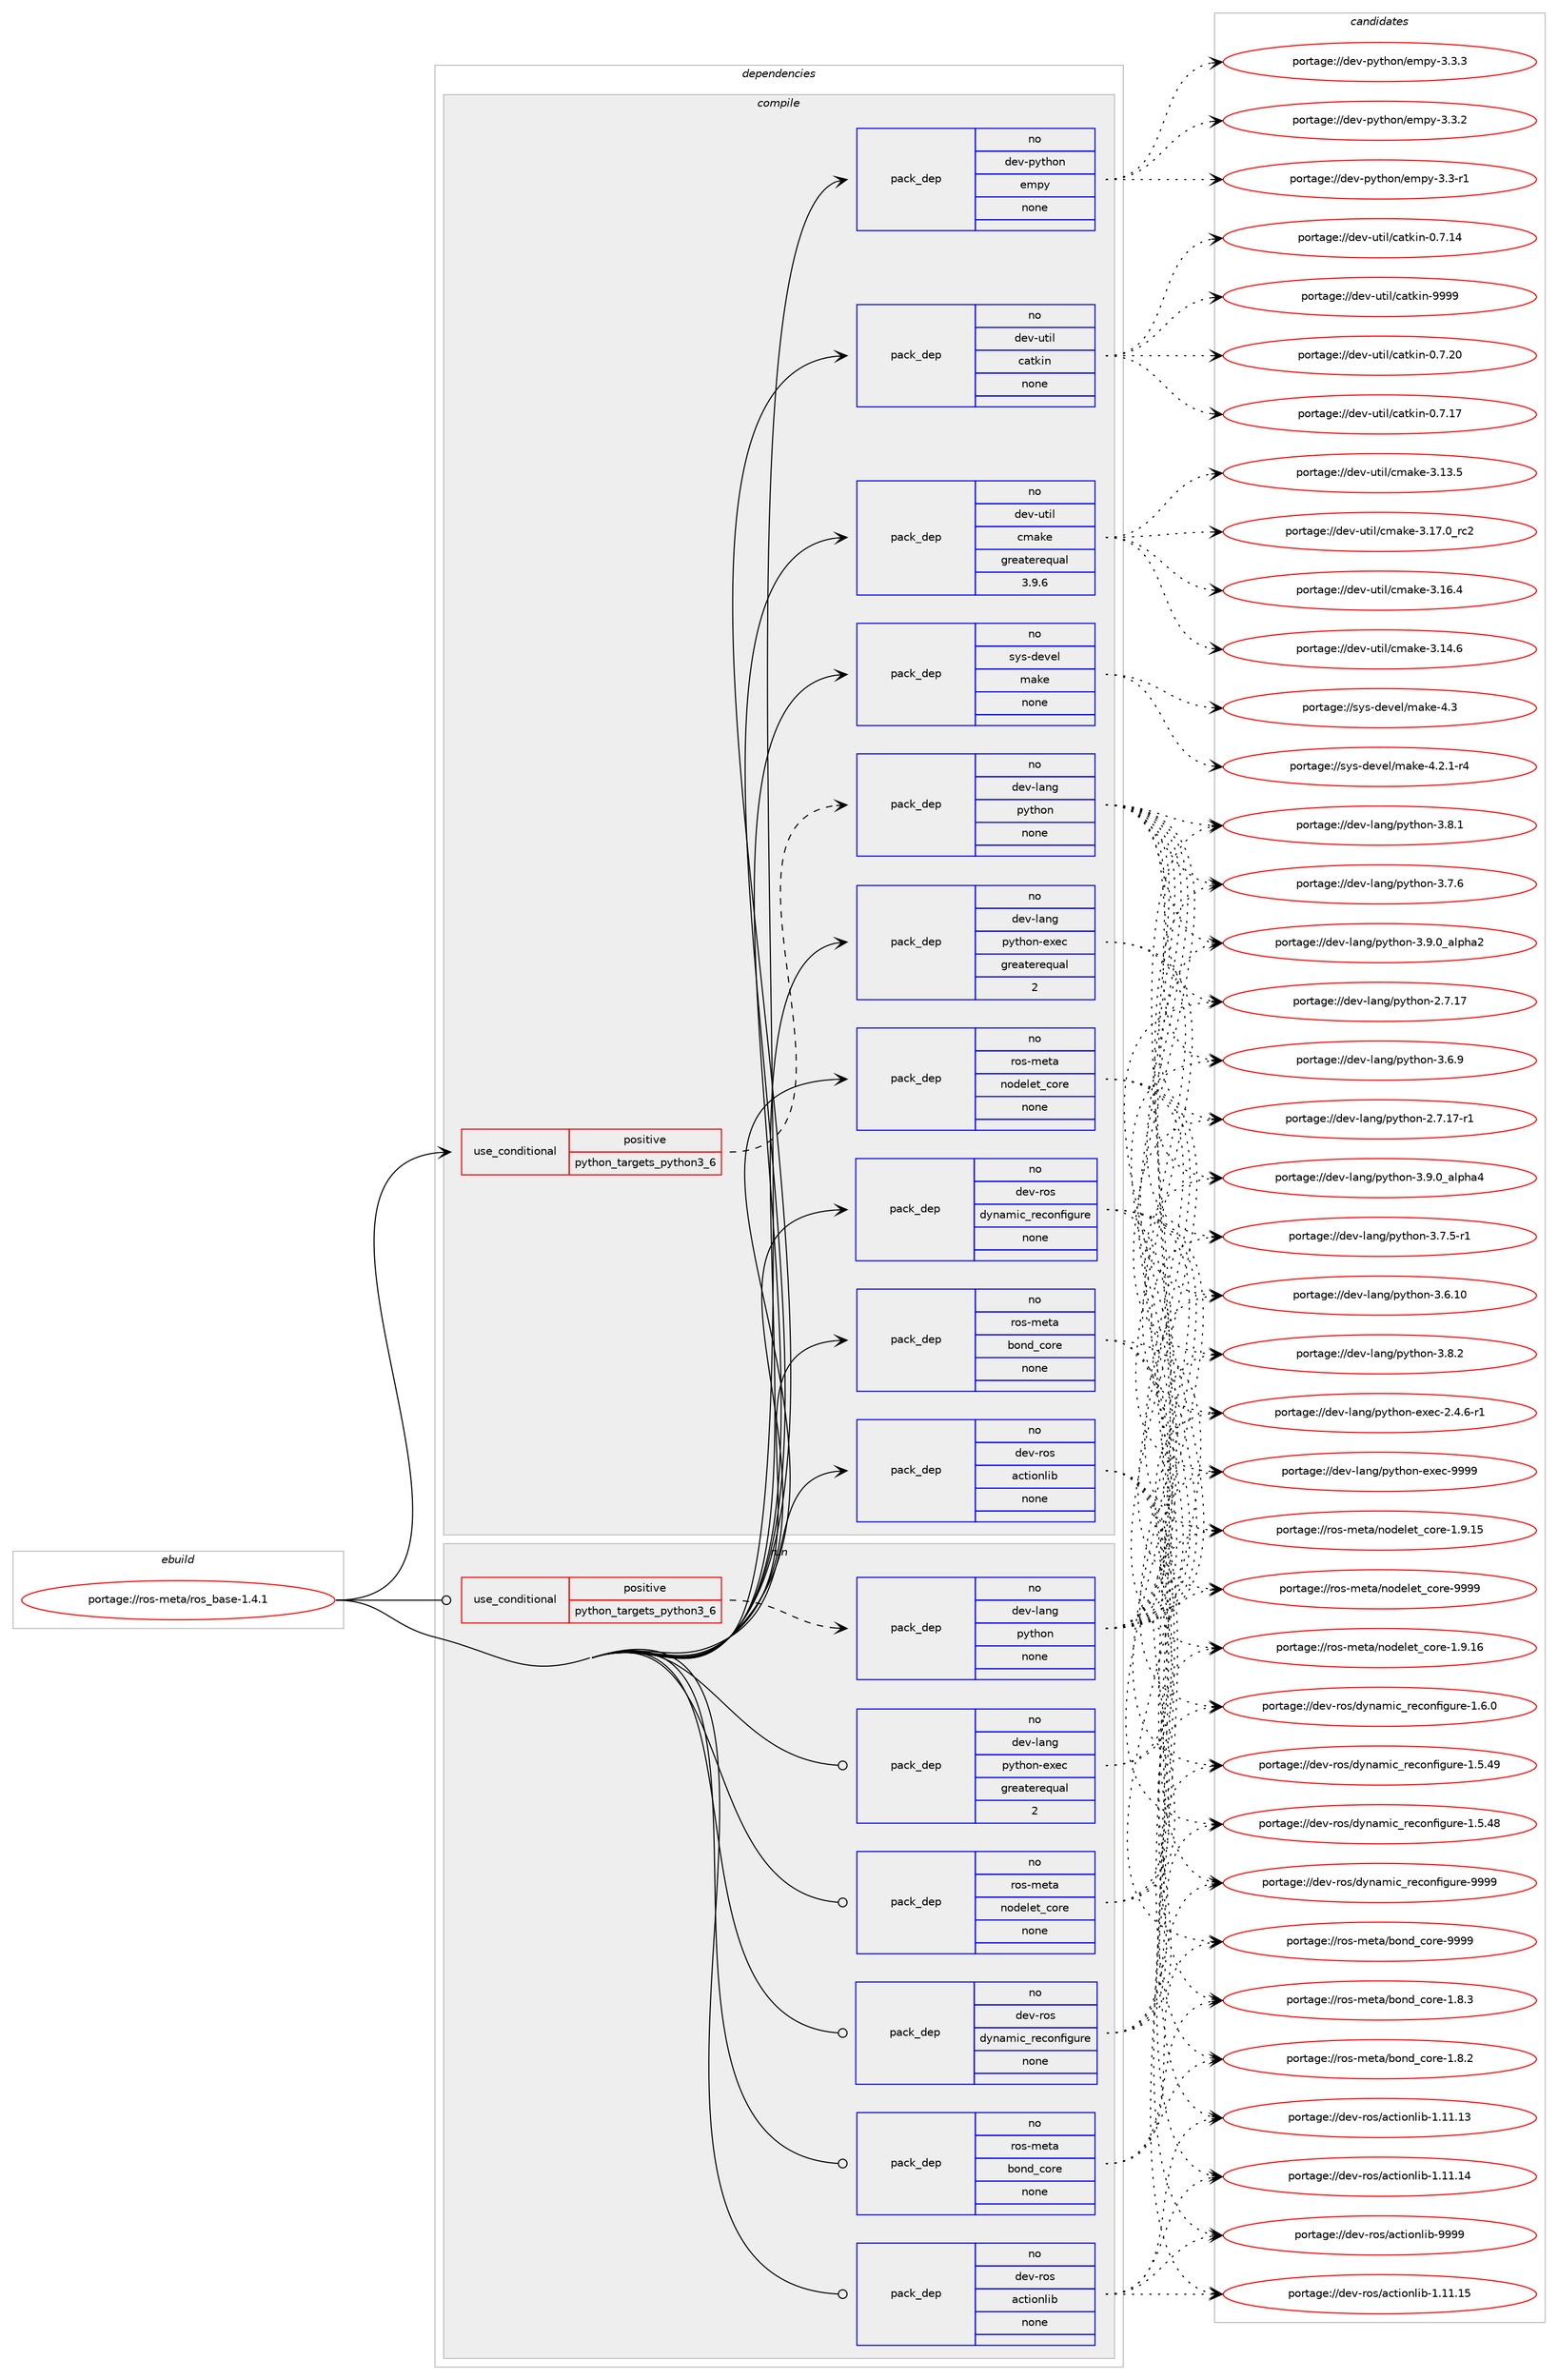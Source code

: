 digraph prolog {

# *************
# Graph options
# *************

newrank=true;
concentrate=true;
compound=true;
graph [rankdir=LR,fontname=Helvetica,fontsize=10,ranksep=1.5];#, ranksep=2.5, nodesep=0.2];
edge  [arrowhead=vee];
node  [fontname=Helvetica,fontsize=10];

# **********
# The ebuild
# **********

subgraph cluster_leftcol {
color=gray;
rank=same;
label=<<i>ebuild</i>>;
id [label="portage://ros-meta/ros_base-1.4.1", color=red, width=4, href="../ros-meta/ros_base-1.4.1.svg"];
}

# ****************
# The dependencies
# ****************

subgraph cluster_midcol {
color=gray;
label=<<i>dependencies</i>>;
subgraph cluster_compile {
fillcolor="#eeeeee";
style=filled;
label=<<i>compile</i>>;
subgraph cond11882 {
dependency59848 [label=<<TABLE BORDER="0" CELLBORDER="1" CELLSPACING="0" CELLPADDING="4"><TR><TD ROWSPAN="3" CELLPADDING="10">use_conditional</TD></TR><TR><TD>positive</TD></TR><TR><TD>python_targets_python3_6</TD></TR></TABLE>>, shape=none, color=red];
subgraph pack46708 {
dependency59849 [label=<<TABLE BORDER="0" CELLBORDER="1" CELLSPACING="0" CELLPADDING="4" WIDTH="220"><TR><TD ROWSPAN="6" CELLPADDING="30">pack_dep</TD></TR><TR><TD WIDTH="110">no</TD></TR><TR><TD>dev-lang</TD></TR><TR><TD>python</TD></TR><TR><TD>none</TD></TR><TR><TD></TD></TR></TABLE>>, shape=none, color=blue];
}
dependency59848:e -> dependency59849:w [weight=20,style="dashed",arrowhead="vee"];
}
id:e -> dependency59848:w [weight=20,style="solid",arrowhead="vee"];
subgraph pack46709 {
dependency59850 [label=<<TABLE BORDER="0" CELLBORDER="1" CELLSPACING="0" CELLPADDING="4" WIDTH="220"><TR><TD ROWSPAN="6" CELLPADDING="30">pack_dep</TD></TR><TR><TD WIDTH="110">no</TD></TR><TR><TD>dev-lang</TD></TR><TR><TD>python-exec</TD></TR><TR><TD>greaterequal</TD></TR><TR><TD>2</TD></TR></TABLE>>, shape=none, color=blue];
}
id:e -> dependency59850:w [weight=20,style="solid",arrowhead="vee"];
subgraph pack46710 {
dependency59851 [label=<<TABLE BORDER="0" CELLBORDER="1" CELLSPACING="0" CELLPADDING="4" WIDTH="220"><TR><TD ROWSPAN="6" CELLPADDING="30">pack_dep</TD></TR><TR><TD WIDTH="110">no</TD></TR><TR><TD>dev-python</TD></TR><TR><TD>empy</TD></TR><TR><TD>none</TD></TR><TR><TD></TD></TR></TABLE>>, shape=none, color=blue];
}
id:e -> dependency59851:w [weight=20,style="solid",arrowhead="vee"];
subgraph pack46711 {
dependency59852 [label=<<TABLE BORDER="0" CELLBORDER="1" CELLSPACING="0" CELLPADDING="4" WIDTH="220"><TR><TD ROWSPAN="6" CELLPADDING="30">pack_dep</TD></TR><TR><TD WIDTH="110">no</TD></TR><TR><TD>dev-ros</TD></TR><TR><TD>actionlib</TD></TR><TR><TD>none</TD></TR><TR><TD></TD></TR></TABLE>>, shape=none, color=blue];
}
id:e -> dependency59852:w [weight=20,style="solid",arrowhead="vee"];
subgraph pack46712 {
dependency59853 [label=<<TABLE BORDER="0" CELLBORDER="1" CELLSPACING="0" CELLPADDING="4" WIDTH="220"><TR><TD ROWSPAN="6" CELLPADDING="30">pack_dep</TD></TR><TR><TD WIDTH="110">no</TD></TR><TR><TD>dev-ros</TD></TR><TR><TD>dynamic_reconfigure</TD></TR><TR><TD>none</TD></TR><TR><TD></TD></TR></TABLE>>, shape=none, color=blue];
}
id:e -> dependency59853:w [weight=20,style="solid",arrowhead="vee"];
subgraph pack46713 {
dependency59854 [label=<<TABLE BORDER="0" CELLBORDER="1" CELLSPACING="0" CELLPADDING="4" WIDTH="220"><TR><TD ROWSPAN="6" CELLPADDING="30">pack_dep</TD></TR><TR><TD WIDTH="110">no</TD></TR><TR><TD>dev-util</TD></TR><TR><TD>catkin</TD></TR><TR><TD>none</TD></TR><TR><TD></TD></TR></TABLE>>, shape=none, color=blue];
}
id:e -> dependency59854:w [weight=20,style="solid",arrowhead="vee"];
subgraph pack46714 {
dependency59855 [label=<<TABLE BORDER="0" CELLBORDER="1" CELLSPACING="0" CELLPADDING="4" WIDTH="220"><TR><TD ROWSPAN="6" CELLPADDING="30">pack_dep</TD></TR><TR><TD WIDTH="110">no</TD></TR><TR><TD>dev-util</TD></TR><TR><TD>cmake</TD></TR><TR><TD>greaterequal</TD></TR><TR><TD>3.9.6</TD></TR></TABLE>>, shape=none, color=blue];
}
id:e -> dependency59855:w [weight=20,style="solid",arrowhead="vee"];
subgraph pack46715 {
dependency59856 [label=<<TABLE BORDER="0" CELLBORDER="1" CELLSPACING="0" CELLPADDING="4" WIDTH="220"><TR><TD ROWSPAN="6" CELLPADDING="30">pack_dep</TD></TR><TR><TD WIDTH="110">no</TD></TR><TR><TD>ros-meta</TD></TR><TR><TD>bond_core</TD></TR><TR><TD>none</TD></TR><TR><TD></TD></TR></TABLE>>, shape=none, color=blue];
}
id:e -> dependency59856:w [weight=20,style="solid",arrowhead="vee"];
subgraph pack46716 {
dependency59857 [label=<<TABLE BORDER="0" CELLBORDER="1" CELLSPACING="0" CELLPADDING="4" WIDTH="220"><TR><TD ROWSPAN="6" CELLPADDING="30">pack_dep</TD></TR><TR><TD WIDTH="110">no</TD></TR><TR><TD>ros-meta</TD></TR><TR><TD>nodelet_core</TD></TR><TR><TD>none</TD></TR><TR><TD></TD></TR></TABLE>>, shape=none, color=blue];
}
id:e -> dependency59857:w [weight=20,style="solid",arrowhead="vee"];
subgraph pack46717 {
dependency59858 [label=<<TABLE BORDER="0" CELLBORDER="1" CELLSPACING="0" CELLPADDING="4" WIDTH="220"><TR><TD ROWSPAN="6" CELLPADDING="30">pack_dep</TD></TR><TR><TD WIDTH="110">no</TD></TR><TR><TD>sys-devel</TD></TR><TR><TD>make</TD></TR><TR><TD>none</TD></TR><TR><TD></TD></TR></TABLE>>, shape=none, color=blue];
}
id:e -> dependency59858:w [weight=20,style="solid",arrowhead="vee"];
}
subgraph cluster_compileandrun {
fillcolor="#eeeeee";
style=filled;
label=<<i>compile and run</i>>;
}
subgraph cluster_run {
fillcolor="#eeeeee";
style=filled;
label=<<i>run</i>>;
subgraph cond11883 {
dependency59859 [label=<<TABLE BORDER="0" CELLBORDER="1" CELLSPACING="0" CELLPADDING="4"><TR><TD ROWSPAN="3" CELLPADDING="10">use_conditional</TD></TR><TR><TD>positive</TD></TR><TR><TD>python_targets_python3_6</TD></TR></TABLE>>, shape=none, color=red];
subgraph pack46718 {
dependency59860 [label=<<TABLE BORDER="0" CELLBORDER="1" CELLSPACING="0" CELLPADDING="4" WIDTH="220"><TR><TD ROWSPAN="6" CELLPADDING="30">pack_dep</TD></TR><TR><TD WIDTH="110">no</TD></TR><TR><TD>dev-lang</TD></TR><TR><TD>python</TD></TR><TR><TD>none</TD></TR><TR><TD></TD></TR></TABLE>>, shape=none, color=blue];
}
dependency59859:e -> dependency59860:w [weight=20,style="dashed",arrowhead="vee"];
}
id:e -> dependency59859:w [weight=20,style="solid",arrowhead="odot"];
subgraph pack46719 {
dependency59861 [label=<<TABLE BORDER="0" CELLBORDER="1" CELLSPACING="0" CELLPADDING="4" WIDTH="220"><TR><TD ROWSPAN="6" CELLPADDING="30">pack_dep</TD></TR><TR><TD WIDTH="110">no</TD></TR><TR><TD>dev-lang</TD></TR><TR><TD>python-exec</TD></TR><TR><TD>greaterequal</TD></TR><TR><TD>2</TD></TR></TABLE>>, shape=none, color=blue];
}
id:e -> dependency59861:w [weight=20,style="solid",arrowhead="odot"];
subgraph pack46720 {
dependency59862 [label=<<TABLE BORDER="0" CELLBORDER="1" CELLSPACING="0" CELLPADDING="4" WIDTH="220"><TR><TD ROWSPAN="6" CELLPADDING="30">pack_dep</TD></TR><TR><TD WIDTH="110">no</TD></TR><TR><TD>dev-ros</TD></TR><TR><TD>actionlib</TD></TR><TR><TD>none</TD></TR><TR><TD></TD></TR></TABLE>>, shape=none, color=blue];
}
id:e -> dependency59862:w [weight=20,style="solid",arrowhead="odot"];
subgraph pack46721 {
dependency59863 [label=<<TABLE BORDER="0" CELLBORDER="1" CELLSPACING="0" CELLPADDING="4" WIDTH="220"><TR><TD ROWSPAN="6" CELLPADDING="30">pack_dep</TD></TR><TR><TD WIDTH="110">no</TD></TR><TR><TD>dev-ros</TD></TR><TR><TD>dynamic_reconfigure</TD></TR><TR><TD>none</TD></TR><TR><TD></TD></TR></TABLE>>, shape=none, color=blue];
}
id:e -> dependency59863:w [weight=20,style="solid",arrowhead="odot"];
subgraph pack46722 {
dependency59864 [label=<<TABLE BORDER="0" CELLBORDER="1" CELLSPACING="0" CELLPADDING="4" WIDTH="220"><TR><TD ROWSPAN="6" CELLPADDING="30">pack_dep</TD></TR><TR><TD WIDTH="110">no</TD></TR><TR><TD>ros-meta</TD></TR><TR><TD>bond_core</TD></TR><TR><TD>none</TD></TR><TR><TD></TD></TR></TABLE>>, shape=none, color=blue];
}
id:e -> dependency59864:w [weight=20,style="solid",arrowhead="odot"];
subgraph pack46723 {
dependency59865 [label=<<TABLE BORDER="0" CELLBORDER="1" CELLSPACING="0" CELLPADDING="4" WIDTH="220"><TR><TD ROWSPAN="6" CELLPADDING="30">pack_dep</TD></TR><TR><TD WIDTH="110">no</TD></TR><TR><TD>ros-meta</TD></TR><TR><TD>nodelet_core</TD></TR><TR><TD>none</TD></TR><TR><TD></TD></TR></TABLE>>, shape=none, color=blue];
}
id:e -> dependency59865:w [weight=20,style="solid",arrowhead="odot"];
}
}

# **************
# The candidates
# **************

subgraph cluster_choices {
rank=same;
color=gray;
label=<<i>candidates</i>>;

subgraph choice46708 {
color=black;
nodesep=1;
choice10010111845108971101034711212111610411111045514657464895971081121049752 [label="portage://dev-lang/python-3.9.0_alpha4", color=red, width=4,href="../dev-lang/python-3.9.0_alpha4.svg"];
choice10010111845108971101034711212111610411111045514657464895971081121049750 [label="portage://dev-lang/python-3.9.0_alpha2", color=red, width=4,href="../dev-lang/python-3.9.0_alpha2.svg"];
choice100101118451089711010347112121116104111110455146564650 [label="portage://dev-lang/python-3.8.2", color=red, width=4,href="../dev-lang/python-3.8.2.svg"];
choice100101118451089711010347112121116104111110455146564649 [label="portage://dev-lang/python-3.8.1", color=red, width=4,href="../dev-lang/python-3.8.1.svg"];
choice100101118451089711010347112121116104111110455146554654 [label="portage://dev-lang/python-3.7.6", color=red, width=4,href="../dev-lang/python-3.7.6.svg"];
choice1001011184510897110103471121211161041111104551465546534511449 [label="portage://dev-lang/python-3.7.5-r1", color=red, width=4,href="../dev-lang/python-3.7.5-r1.svg"];
choice100101118451089711010347112121116104111110455146544657 [label="portage://dev-lang/python-3.6.9", color=red, width=4,href="../dev-lang/python-3.6.9.svg"];
choice10010111845108971101034711212111610411111045514654464948 [label="portage://dev-lang/python-3.6.10", color=red, width=4,href="../dev-lang/python-3.6.10.svg"];
choice100101118451089711010347112121116104111110455046554649554511449 [label="portage://dev-lang/python-2.7.17-r1", color=red, width=4,href="../dev-lang/python-2.7.17-r1.svg"];
choice10010111845108971101034711212111610411111045504655464955 [label="portage://dev-lang/python-2.7.17", color=red, width=4,href="../dev-lang/python-2.7.17.svg"];
dependency59849:e -> choice10010111845108971101034711212111610411111045514657464895971081121049752:w [style=dotted,weight="100"];
dependency59849:e -> choice10010111845108971101034711212111610411111045514657464895971081121049750:w [style=dotted,weight="100"];
dependency59849:e -> choice100101118451089711010347112121116104111110455146564650:w [style=dotted,weight="100"];
dependency59849:e -> choice100101118451089711010347112121116104111110455146564649:w [style=dotted,weight="100"];
dependency59849:e -> choice100101118451089711010347112121116104111110455146554654:w [style=dotted,weight="100"];
dependency59849:e -> choice1001011184510897110103471121211161041111104551465546534511449:w [style=dotted,weight="100"];
dependency59849:e -> choice100101118451089711010347112121116104111110455146544657:w [style=dotted,weight="100"];
dependency59849:e -> choice10010111845108971101034711212111610411111045514654464948:w [style=dotted,weight="100"];
dependency59849:e -> choice100101118451089711010347112121116104111110455046554649554511449:w [style=dotted,weight="100"];
dependency59849:e -> choice10010111845108971101034711212111610411111045504655464955:w [style=dotted,weight="100"];
}
subgraph choice46709 {
color=black;
nodesep=1;
choice10010111845108971101034711212111610411111045101120101994557575757 [label="portage://dev-lang/python-exec-9999", color=red, width=4,href="../dev-lang/python-exec-9999.svg"];
choice10010111845108971101034711212111610411111045101120101994550465246544511449 [label="portage://dev-lang/python-exec-2.4.6-r1", color=red, width=4,href="../dev-lang/python-exec-2.4.6-r1.svg"];
dependency59850:e -> choice10010111845108971101034711212111610411111045101120101994557575757:w [style=dotted,weight="100"];
dependency59850:e -> choice10010111845108971101034711212111610411111045101120101994550465246544511449:w [style=dotted,weight="100"];
}
subgraph choice46710 {
color=black;
nodesep=1;
choice1001011184511212111610411111047101109112121455146514651 [label="portage://dev-python/empy-3.3.3", color=red, width=4,href="../dev-python/empy-3.3.3.svg"];
choice1001011184511212111610411111047101109112121455146514650 [label="portage://dev-python/empy-3.3.2", color=red, width=4,href="../dev-python/empy-3.3.2.svg"];
choice1001011184511212111610411111047101109112121455146514511449 [label="portage://dev-python/empy-3.3-r1", color=red, width=4,href="../dev-python/empy-3.3-r1.svg"];
dependency59851:e -> choice1001011184511212111610411111047101109112121455146514651:w [style=dotted,weight="100"];
dependency59851:e -> choice1001011184511212111610411111047101109112121455146514650:w [style=dotted,weight="100"];
dependency59851:e -> choice1001011184511212111610411111047101109112121455146514511449:w [style=dotted,weight="100"];
}
subgraph choice46711 {
color=black;
nodesep=1;
choice10010111845114111115479799116105111110108105984557575757 [label="portage://dev-ros/actionlib-9999", color=red, width=4,href="../dev-ros/actionlib-9999.svg"];
choice10010111845114111115479799116105111110108105984549464949464953 [label="portage://dev-ros/actionlib-1.11.15", color=red, width=4,href="../dev-ros/actionlib-1.11.15.svg"];
choice10010111845114111115479799116105111110108105984549464949464952 [label="portage://dev-ros/actionlib-1.11.14", color=red, width=4,href="../dev-ros/actionlib-1.11.14.svg"];
choice10010111845114111115479799116105111110108105984549464949464951 [label="portage://dev-ros/actionlib-1.11.13", color=red, width=4,href="../dev-ros/actionlib-1.11.13.svg"];
dependency59852:e -> choice10010111845114111115479799116105111110108105984557575757:w [style=dotted,weight="100"];
dependency59852:e -> choice10010111845114111115479799116105111110108105984549464949464953:w [style=dotted,weight="100"];
dependency59852:e -> choice10010111845114111115479799116105111110108105984549464949464952:w [style=dotted,weight="100"];
dependency59852:e -> choice10010111845114111115479799116105111110108105984549464949464951:w [style=dotted,weight="100"];
}
subgraph choice46712 {
color=black;
nodesep=1;
choice1001011184511411111547100121110971091059995114101991111101021051031171141014557575757 [label="portage://dev-ros/dynamic_reconfigure-9999", color=red, width=4,href="../dev-ros/dynamic_reconfigure-9999.svg"];
choice100101118451141111154710012111097109105999511410199111110102105103117114101454946544648 [label="portage://dev-ros/dynamic_reconfigure-1.6.0", color=red, width=4,href="../dev-ros/dynamic_reconfigure-1.6.0.svg"];
choice10010111845114111115471001211109710910599951141019911111010210510311711410145494653465257 [label="portage://dev-ros/dynamic_reconfigure-1.5.49", color=red, width=4,href="../dev-ros/dynamic_reconfigure-1.5.49.svg"];
choice10010111845114111115471001211109710910599951141019911111010210510311711410145494653465256 [label="portage://dev-ros/dynamic_reconfigure-1.5.48", color=red, width=4,href="../dev-ros/dynamic_reconfigure-1.5.48.svg"];
dependency59853:e -> choice1001011184511411111547100121110971091059995114101991111101021051031171141014557575757:w [style=dotted,weight="100"];
dependency59853:e -> choice100101118451141111154710012111097109105999511410199111110102105103117114101454946544648:w [style=dotted,weight="100"];
dependency59853:e -> choice10010111845114111115471001211109710910599951141019911111010210510311711410145494653465257:w [style=dotted,weight="100"];
dependency59853:e -> choice10010111845114111115471001211109710910599951141019911111010210510311711410145494653465256:w [style=dotted,weight="100"];
}
subgraph choice46713 {
color=black;
nodesep=1;
choice100101118451171161051084799971161071051104557575757 [label="portage://dev-util/catkin-9999", color=red, width=4,href="../dev-util/catkin-9999.svg"];
choice1001011184511711610510847999711610710511045484655465048 [label="portage://dev-util/catkin-0.7.20", color=red, width=4,href="../dev-util/catkin-0.7.20.svg"];
choice1001011184511711610510847999711610710511045484655464955 [label="portage://dev-util/catkin-0.7.17", color=red, width=4,href="../dev-util/catkin-0.7.17.svg"];
choice1001011184511711610510847999711610710511045484655464952 [label="portage://dev-util/catkin-0.7.14", color=red, width=4,href="../dev-util/catkin-0.7.14.svg"];
dependency59854:e -> choice100101118451171161051084799971161071051104557575757:w [style=dotted,weight="100"];
dependency59854:e -> choice1001011184511711610510847999711610710511045484655465048:w [style=dotted,weight="100"];
dependency59854:e -> choice1001011184511711610510847999711610710511045484655464955:w [style=dotted,weight="100"];
dependency59854:e -> choice1001011184511711610510847999711610710511045484655464952:w [style=dotted,weight="100"];
}
subgraph choice46714 {
color=black;
nodesep=1;
choice1001011184511711610510847991099710710145514649554648951149950 [label="portage://dev-util/cmake-3.17.0_rc2", color=red, width=4,href="../dev-util/cmake-3.17.0_rc2.svg"];
choice1001011184511711610510847991099710710145514649544652 [label="portage://dev-util/cmake-3.16.4", color=red, width=4,href="../dev-util/cmake-3.16.4.svg"];
choice1001011184511711610510847991099710710145514649524654 [label="portage://dev-util/cmake-3.14.6", color=red, width=4,href="../dev-util/cmake-3.14.6.svg"];
choice1001011184511711610510847991099710710145514649514653 [label="portage://dev-util/cmake-3.13.5", color=red, width=4,href="../dev-util/cmake-3.13.5.svg"];
dependency59855:e -> choice1001011184511711610510847991099710710145514649554648951149950:w [style=dotted,weight="100"];
dependency59855:e -> choice1001011184511711610510847991099710710145514649544652:w [style=dotted,weight="100"];
dependency59855:e -> choice1001011184511711610510847991099710710145514649524654:w [style=dotted,weight="100"];
dependency59855:e -> choice1001011184511711610510847991099710710145514649514653:w [style=dotted,weight="100"];
}
subgraph choice46715 {
color=black;
nodesep=1;
choice1141111154510910111697479811111010095991111141014557575757 [label="portage://ros-meta/bond_core-9999", color=red, width=4,href="../ros-meta/bond_core-9999.svg"];
choice114111115451091011169747981111101009599111114101454946564651 [label="portage://ros-meta/bond_core-1.8.3", color=red, width=4,href="../ros-meta/bond_core-1.8.3.svg"];
choice114111115451091011169747981111101009599111114101454946564650 [label="portage://ros-meta/bond_core-1.8.2", color=red, width=4,href="../ros-meta/bond_core-1.8.2.svg"];
dependency59856:e -> choice1141111154510910111697479811111010095991111141014557575757:w [style=dotted,weight="100"];
dependency59856:e -> choice114111115451091011169747981111101009599111114101454946564651:w [style=dotted,weight="100"];
dependency59856:e -> choice114111115451091011169747981111101009599111114101454946564650:w [style=dotted,weight="100"];
}
subgraph choice46716 {
color=black;
nodesep=1;
choice11411111545109101116974711011110010110810111695991111141014557575757 [label="portage://ros-meta/nodelet_core-9999", color=red, width=4,href="../ros-meta/nodelet_core-9999.svg"];
choice114111115451091011169747110111100101108101116959911111410145494657464954 [label="portage://ros-meta/nodelet_core-1.9.16", color=red, width=4,href="../ros-meta/nodelet_core-1.9.16.svg"];
choice114111115451091011169747110111100101108101116959911111410145494657464953 [label="portage://ros-meta/nodelet_core-1.9.15", color=red, width=4,href="../ros-meta/nodelet_core-1.9.15.svg"];
dependency59857:e -> choice11411111545109101116974711011110010110810111695991111141014557575757:w [style=dotted,weight="100"];
dependency59857:e -> choice114111115451091011169747110111100101108101116959911111410145494657464954:w [style=dotted,weight="100"];
dependency59857:e -> choice114111115451091011169747110111100101108101116959911111410145494657464953:w [style=dotted,weight="100"];
}
subgraph choice46717 {
color=black;
nodesep=1;
choice11512111545100101118101108471099710710145524651 [label="portage://sys-devel/make-4.3", color=red, width=4,href="../sys-devel/make-4.3.svg"];
choice1151211154510010111810110847109971071014552465046494511452 [label="portage://sys-devel/make-4.2.1-r4", color=red, width=4,href="../sys-devel/make-4.2.1-r4.svg"];
dependency59858:e -> choice11512111545100101118101108471099710710145524651:w [style=dotted,weight="100"];
dependency59858:e -> choice1151211154510010111810110847109971071014552465046494511452:w [style=dotted,weight="100"];
}
subgraph choice46718 {
color=black;
nodesep=1;
choice10010111845108971101034711212111610411111045514657464895971081121049752 [label="portage://dev-lang/python-3.9.0_alpha4", color=red, width=4,href="../dev-lang/python-3.9.0_alpha4.svg"];
choice10010111845108971101034711212111610411111045514657464895971081121049750 [label="portage://dev-lang/python-3.9.0_alpha2", color=red, width=4,href="../dev-lang/python-3.9.0_alpha2.svg"];
choice100101118451089711010347112121116104111110455146564650 [label="portage://dev-lang/python-3.8.2", color=red, width=4,href="../dev-lang/python-3.8.2.svg"];
choice100101118451089711010347112121116104111110455146564649 [label="portage://dev-lang/python-3.8.1", color=red, width=4,href="../dev-lang/python-3.8.1.svg"];
choice100101118451089711010347112121116104111110455146554654 [label="portage://dev-lang/python-3.7.6", color=red, width=4,href="../dev-lang/python-3.7.6.svg"];
choice1001011184510897110103471121211161041111104551465546534511449 [label="portage://dev-lang/python-3.7.5-r1", color=red, width=4,href="../dev-lang/python-3.7.5-r1.svg"];
choice100101118451089711010347112121116104111110455146544657 [label="portage://dev-lang/python-3.6.9", color=red, width=4,href="../dev-lang/python-3.6.9.svg"];
choice10010111845108971101034711212111610411111045514654464948 [label="portage://dev-lang/python-3.6.10", color=red, width=4,href="../dev-lang/python-3.6.10.svg"];
choice100101118451089711010347112121116104111110455046554649554511449 [label="portage://dev-lang/python-2.7.17-r1", color=red, width=4,href="../dev-lang/python-2.7.17-r1.svg"];
choice10010111845108971101034711212111610411111045504655464955 [label="portage://dev-lang/python-2.7.17", color=red, width=4,href="../dev-lang/python-2.7.17.svg"];
dependency59860:e -> choice10010111845108971101034711212111610411111045514657464895971081121049752:w [style=dotted,weight="100"];
dependency59860:e -> choice10010111845108971101034711212111610411111045514657464895971081121049750:w [style=dotted,weight="100"];
dependency59860:e -> choice100101118451089711010347112121116104111110455146564650:w [style=dotted,weight="100"];
dependency59860:e -> choice100101118451089711010347112121116104111110455146564649:w [style=dotted,weight="100"];
dependency59860:e -> choice100101118451089711010347112121116104111110455146554654:w [style=dotted,weight="100"];
dependency59860:e -> choice1001011184510897110103471121211161041111104551465546534511449:w [style=dotted,weight="100"];
dependency59860:e -> choice100101118451089711010347112121116104111110455146544657:w [style=dotted,weight="100"];
dependency59860:e -> choice10010111845108971101034711212111610411111045514654464948:w [style=dotted,weight="100"];
dependency59860:e -> choice100101118451089711010347112121116104111110455046554649554511449:w [style=dotted,weight="100"];
dependency59860:e -> choice10010111845108971101034711212111610411111045504655464955:w [style=dotted,weight="100"];
}
subgraph choice46719 {
color=black;
nodesep=1;
choice10010111845108971101034711212111610411111045101120101994557575757 [label="portage://dev-lang/python-exec-9999", color=red, width=4,href="../dev-lang/python-exec-9999.svg"];
choice10010111845108971101034711212111610411111045101120101994550465246544511449 [label="portage://dev-lang/python-exec-2.4.6-r1", color=red, width=4,href="../dev-lang/python-exec-2.4.6-r1.svg"];
dependency59861:e -> choice10010111845108971101034711212111610411111045101120101994557575757:w [style=dotted,weight="100"];
dependency59861:e -> choice10010111845108971101034711212111610411111045101120101994550465246544511449:w [style=dotted,weight="100"];
}
subgraph choice46720 {
color=black;
nodesep=1;
choice10010111845114111115479799116105111110108105984557575757 [label="portage://dev-ros/actionlib-9999", color=red, width=4,href="../dev-ros/actionlib-9999.svg"];
choice10010111845114111115479799116105111110108105984549464949464953 [label="portage://dev-ros/actionlib-1.11.15", color=red, width=4,href="../dev-ros/actionlib-1.11.15.svg"];
choice10010111845114111115479799116105111110108105984549464949464952 [label="portage://dev-ros/actionlib-1.11.14", color=red, width=4,href="../dev-ros/actionlib-1.11.14.svg"];
choice10010111845114111115479799116105111110108105984549464949464951 [label="portage://dev-ros/actionlib-1.11.13", color=red, width=4,href="../dev-ros/actionlib-1.11.13.svg"];
dependency59862:e -> choice10010111845114111115479799116105111110108105984557575757:w [style=dotted,weight="100"];
dependency59862:e -> choice10010111845114111115479799116105111110108105984549464949464953:w [style=dotted,weight="100"];
dependency59862:e -> choice10010111845114111115479799116105111110108105984549464949464952:w [style=dotted,weight="100"];
dependency59862:e -> choice10010111845114111115479799116105111110108105984549464949464951:w [style=dotted,weight="100"];
}
subgraph choice46721 {
color=black;
nodesep=1;
choice1001011184511411111547100121110971091059995114101991111101021051031171141014557575757 [label="portage://dev-ros/dynamic_reconfigure-9999", color=red, width=4,href="../dev-ros/dynamic_reconfigure-9999.svg"];
choice100101118451141111154710012111097109105999511410199111110102105103117114101454946544648 [label="portage://dev-ros/dynamic_reconfigure-1.6.0", color=red, width=4,href="../dev-ros/dynamic_reconfigure-1.6.0.svg"];
choice10010111845114111115471001211109710910599951141019911111010210510311711410145494653465257 [label="portage://dev-ros/dynamic_reconfigure-1.5.49", color=red, width=4,href="../dev-ros/dynamic_reconfigure-1.5.49.svg"];
choice10010111845114111115471001211109710910599951141019911111010210510311711410145494653465256 [label="portage://dev-ros/dynamic_reconfigure-1.5.48", color=red, width=4,href="../dev-ros/dynamic_reconfigure-1.5.48.svg"];
dependency59863:e -> choice1001011184511411111547100121110971091059995114101991111101021051031171141014557575757:w [style=dotted,weight="100"];
dependency59863:e -> choice100101118451141111154710012111097109105999511410199111110102105103117114101454946544648:w [style=dotted,weight="100"];
dependency59863:e -> choice10010111845114111115471001211109710910599951141019911111010210510311711410145494653465257:w [style=dotted,weight="100"];
dependency59863:e -> choice10010111845114111115471001211109710910599951141019911111010210510311711410145494653465256:w [style=dotted,weight="100"];
}
subgraph choice46722 {
color=black;
nodesep=1;
choice1141111154510910111697479811111010095991111141014557575757 [label="portage://ros-meta/bond_core-9999", color=red, width=4,href="../ros-meta/bond_core-9999.svg"];
choice114111115451091011169747981111101009599111114101454946564651 [label="portage://ros-meta/bond_core-1.8.3", color=red, width=4,href="../ros-meta/bond_core-1.8.3.svg"];
choice114111115451091011169747981111101009599111114101454946564650 [label="portage://ros-meta/bond_core-1.8.2", color=red, width=4,href="../ros-meta/bond_core-1.8.2.svg"];
dependency59864:e -> choice1141111154510910111697479811111010095991111141014557575757:w [style=dotted,weight="100"];
dependency59864:e -> choice114111115451091011169747981111101009599111114101454946564651:w [style=dotted,weight="100"];
dependency59864:e -> choice114111115451091011169747981111101009599111114101454946564650:w [style=dotted,weight="100"];
}
subgraph choice46723 {
color=black;
nodesep=1;
choice11411111545109101116974711011110010110810111695991111141014557575757 [label="portage://ros-meta/nodelet_core-9999", color=red, width=4,href="../ros-meta/nodelet_core-9999.svg"];
choice114111115451091011169747110111100101108101116959911111410145494657464954 [label="portage://ros-meta/nodelet_core-1.9.16", color=red, width=4,href="../ros-meta/nodelet_core-1.9.16.svg"];
choice114111115451091011169747110111100101108101116959911111410145494657464953 [label="portage://ros-meta/nodelet_core-1.9.15", color=red, width=4,href="../ros-meta/nodelet_core-1.9.15.svg"];
dependency59865:e -> choice11411111545109101116974711011110010110810111695991111141014557575757:w [style=dotted,weight="100"];
dependency59865:e -> choice114111115451091011169747110111100101108101116959911111410145494657464954:w [style=dotted,weight="100"];
dependency59865:e -> choice114111115451091011169747110111100101108101116959911111410145494657464953:w [style=dotted,weight="100"];
}
}

}

